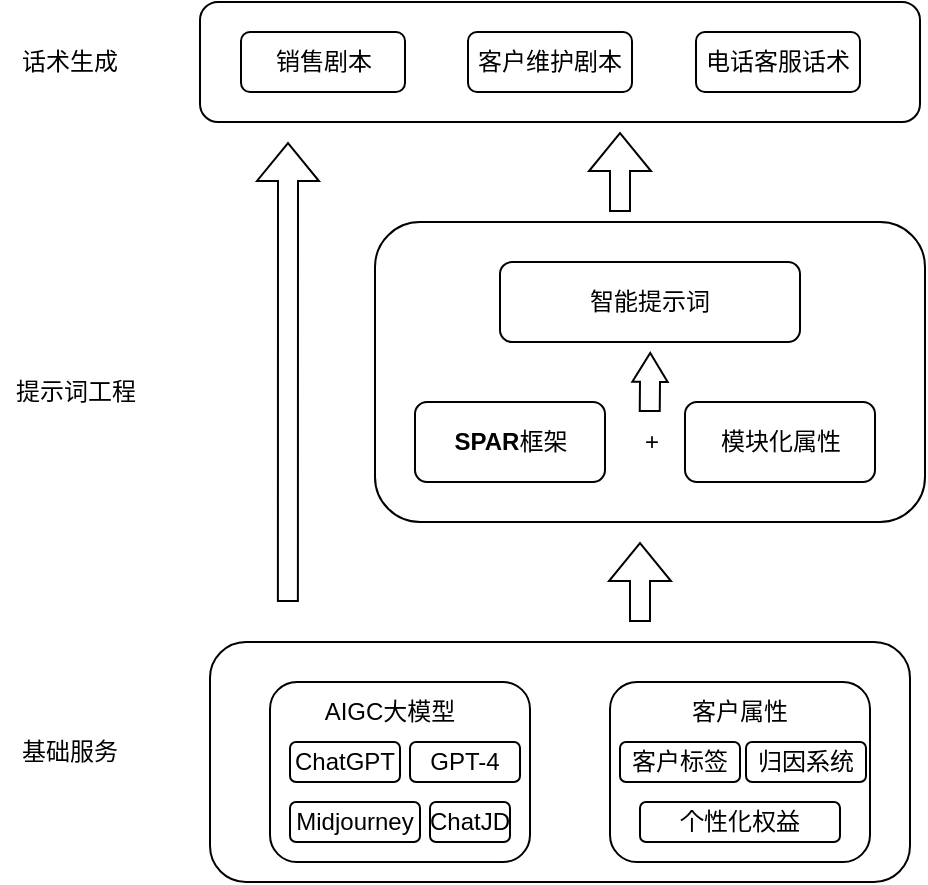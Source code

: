 <mxfile version="21.6.6" type="github">
  <diagram name="第 1 页" id="wJ7ssG72XvhhQ46VUjoK">
    <mxGraphModel dx="955" dy="608" grid="1" gridSize="10" guides="1" tooltips="1" connect="1" arrows="1" fold="1" page="1" pageScale="1" pageWidth="827" pageHeight="1169" math="0" shadow="0">
      <root>
        <mxCell id="0" />
        <mxCell id="1" parent="0" />
        <mxCell id="kWuwNrLLRH0jn72T-pA--1" value="" style="rounded=1;whiteSpace=wrap;html=1;" vertex="1" parent="1">
          <mxGeometry x="270" y="350" width="350" height="120" as="geometry" />
        </mxCell>
        <mxCell id="kWuwNrLLRH0jn72T-pA--2" value="" style="rounded=1;whiteSpace=wrap;html=1;" vertex="1" parent="1">
          <mxGeometry x="300" y="370" width="130" height="90" as="geometry" />
        </mxCell>
        <mxCell id="kWuwNrLLRH0jn72T-pA--3" value="AIGC大模型" style="text;html=1;strokeColor=none;fillColor=none;align=center;verticalAlign=middle;whiteSpace=wrap;rounded=0;" vertex="1" parent="1">
          <mxGeometry x="325" y="370" width="70" height="30" as="geometry" />
        </mxCell>
        <mxCell id="kWuwNrLLRH0jn72T-pA--4" value="ChatGPT" style="rounded=1;whiteSpace=wrap;html=1;" vertex="1" parent="1">
          <mxGeometry x="310" y="400" width="55" height="20" as="geometry" />
        </mxCell>
        <mxCell id="kWuwNrLLRH0jn72T-pA--5" value="GPT-4" style="rounded=1;whiteSpace=wrap;html=1;" vertex="1" parent="1">
          <mxGeometry x="370" y="400" width="55" height="20" as="geometry" />
        </mxCell>
        <mxCell id="kWuwNrLLRH0jn72T-pA--6" value="Midjourney" style="rounded=1;whiteSpace=wrap;html=1;" vertex="1" parent="1">
          <mxGeometry x="310" y="430" width="65" height="20" as="geometry" />
        </mxCell>
        <mxCell id="kWuwNrLLRH0jn72T-pA--7" value="ChatJD" style="rounded=1;whiteSpace=wrap;html=1;" vertex="1" parent="1">
          <mxGeometry x="380" y="430" width="40" height="20" as="geometry" />
        </mxCell>
        <mxCell id="kWuwNrLLRH0jn72T-pA--8" value="" style="rounded=1;whiteSpace=wrap;html=1;" vertex="1" parent="1">
          <mxGeometry x="470" y="370" width="130" height="90" as="geometry" />
        </mxCell>
        <mxCell id="kWuwNrLLRH0jn72T-pA--9" value="客户属性" style="text;html=1;strokeColor=none;fillColor=none;align=center;verticalAlign=middle;whiteSpace=wrap;rounded=0;" vertex="1" parent="1">
          <mxGeometry x="505" y="370" width="60" height="30" as="geometry" />
        </mxCell>
        <mxCell id="kWuwNrLLRH0jn72T-pA--10" value="客户标签" style="rounded=1;whiteSpace=wrap;html=1;" vertex="1" parent="1">
          <mxGeometry x="475" y="400" width="60" height="20" as="geometry" />
        </mxCell>
        <mxCell id="kWuwNrLLRH0jn72T-pA--11" value="个性化权益" style="rounded=1;whiteSpace=wrap;html=1;" vertex="1" parent="1">
          <mxGeometry x="485" y="430" width="100" height="20" as="geometry" />
        </mxCell>
        <mxCell id="kWuwNrLLRH0jn72T-pA--12" value="归因系统" style="rounded=1;whiteSpace=wrap;html=1;" vertex="1" parent="1">
          <mxGeometry x="538" y="400" width="60" height="20" as="geometry" />
        </mxCell>
        <mxCell id="kWuwNrLLRH0jn72T-pA--18" value="基础服务" style="text;html=1;strokeColor=none;fillColor=none;align=center;verticalAlign=middle;whiteSpace=wrap;rounded=0;" vertex="1" parent="1">
          <mxGeometry x="170" y="390" width="60" height="30" as="geometry" />
        </mxCell>
        <mxCell id="kWuwNrLLRH0jn72T-pA--19" value="" style="rounded=1;whiteSpace=wrap;html=1;" vertex="1" parent="1">
          <mxGeometry x="352.5" y="140" width="275" height="150" as="geometry" />
        </mxCell>
        <mxCell id="kWuwNrLLRH0jn72T-pA--20" value="提示词工程" style="text;html=1;strokeColor=none;fillColor=none;align=center;verticalAlign=middle;whiteSpace=wrap;rounded=0;" vertex="1" parent="1">
          <mxGeometry x="167.5" y="210" width="70" height="30" as="geometry" />
        </mxCell>
        <mxCell id="kWuwNrLLRH0jn72T-pA--22" value="&lt;strong&gt;SPAR&lt;/strong&gt;框架" style="rounded=1;whiteSpace=wrap;html=1;" vertex="1" parent="1">
          <mxGeometry x="372.5" y="230" width="95" height="40" as="geometry" />
        </mxCell>
        <mxCell id="kWuwNrLLRH0jn72T-pA--23" value="模块化属性" style="rounded=1;whiteSpace=wrap;html=1;" vertex="1" parent="1">
          <mxGeometry x="507.5" y="230" width="95" height="40" as="geometry" />
        </mxCell>
        <mxCell id="kWuwNrLLRH0jn72T-pA--24" value="智能提示词" style="rounded=1;whiteSpace=wrap;html=1;" vertex="1" parent="1">
          <mxGeometry x="415" y="160" width="150" height="40" as="geometry" />
        </mxCell>
        <mxCell id="kWuwNrLLRH0jn72T-pA--25" value="+" style="text;html=1;strokeColor=none;fillColor=none;align=center;verticalAlign=middle;whiteSpace=wrap;rounded=0;" vertex="1" parent="1">
          <mxGeometry x="460.5" y="235" width="60" height="30" as="geometry" />
        </mxCell>
        <mxCell id="kWuwNrLLRH0jn72T-pA--26" value="" style="shape=flexArrow;endArrow=classic;html=1;rounded=0;endWidth=6.667;endSize=4.482;" edge="1" parent="1">
          <mxGeometry width="50" height="50" relative="1" as="geometry">
            <mxPoint x="489.87" y="235" as="sourcePoint" />
            <mxPoint x="490.12" y="205" as="targetPoint" />
          </mxGeometry>
        </mxCell>
        <mxCell id="kWuwNrLLRH0jn72T-pA--27" value="" style="shape=flexArrow;endArrow=classic;html=1;rounded=0;" edge="1" parent="1">
          <mxGeometry width="50" height="50" relative="1" as="geometry">
            <mxPoint x="485" y="340" as="sourcePoint" />
            <mxPoint x="485" y="300" as="targetPoint" />
          </mxGeometry>
        </mxCell>
        <mxCell id="kWuwNrLLRH0jn72T-pA--28" value="" style="shape=flexArrow;endArrow=classic;html=1;rounded=0;" edge="1" parent="1">
          <mxGeometry width="50" height="50" relative="1" as="geometry">
            <mxPoint x="308.95" y="330" as="sourcePoint" />
            <mxPoint x="309" y="100" as="targetPoint" />
          </mxGeometry>
        </mxCell>
        <mxCell id="kWuwNrLLRH0jn72T-pA--29" value="" style="rounded=1;whiteSpace=wrap;html=1;" vertex="1" parent="1">
          <mxGeometry x="265" y="30" width="360" height="60" as="geometry" />
        </mxCell>
        <mxCell id="kWuwNrLLRH0jn72T-pA--30" value="销售剧本" style="rounded=1;whiteSpace=wrap;html=1;" vertex="1" parent="1">
          <mxGeometry x="285.5" y="45" width="82" height="30" as="geometry" />
        </mxCell>
        <mxCell id="kWuwNrLLRH0jn72T-pA--31" value="客户维护剧本" style="rounded=1;whiteSpace=wrap;html=1;" vertex="1" parent="1">
          <mxGeometry x="399" y="45" width="82" height="30" as="geometry" />
        </mxCell>
        <mxCell id="kWuwNrLLRH0jn72T-pA--32" value="电话客服话术" style="rounded=1;whiteSpace=wrap;html=1;" vertex="1" parent="1">
          <mxGeometry x="513" y="45" width="82" height="30" as="geometry" />
        </mxCell>
        <mxCell id="kWuwNrLLRH0jn72T-pA--33" value="" style="shape=flexArrow;endArrow=classic;html=1;rounded=0;" edge="1" parent="1">
          <mxGeometry width="50" height="50" relative="1" as="geometry">
            <mxPoint x="475" y="135" as="sourcePoint" />
            <mxPoint x="475" y="95" as="targetPoint" />
          </mxGeometry>
        </mxCell>
        <mxCell id="kWuwNrLLRH0jn72T-pA--34" value="话术生成" style="text;html=1;strokeColor=none;fillColor=none;align=center;verticalAlign=middle;whiteSpace=wrap;rounded=0;" vertex="1" parent="1">
          <mxGeometry x="165" y="45" width="70" height="30" as="geometry" />
        </mxCell>
      </root>
    </mxGraphModel>
  </diagram>
</mxfile>
